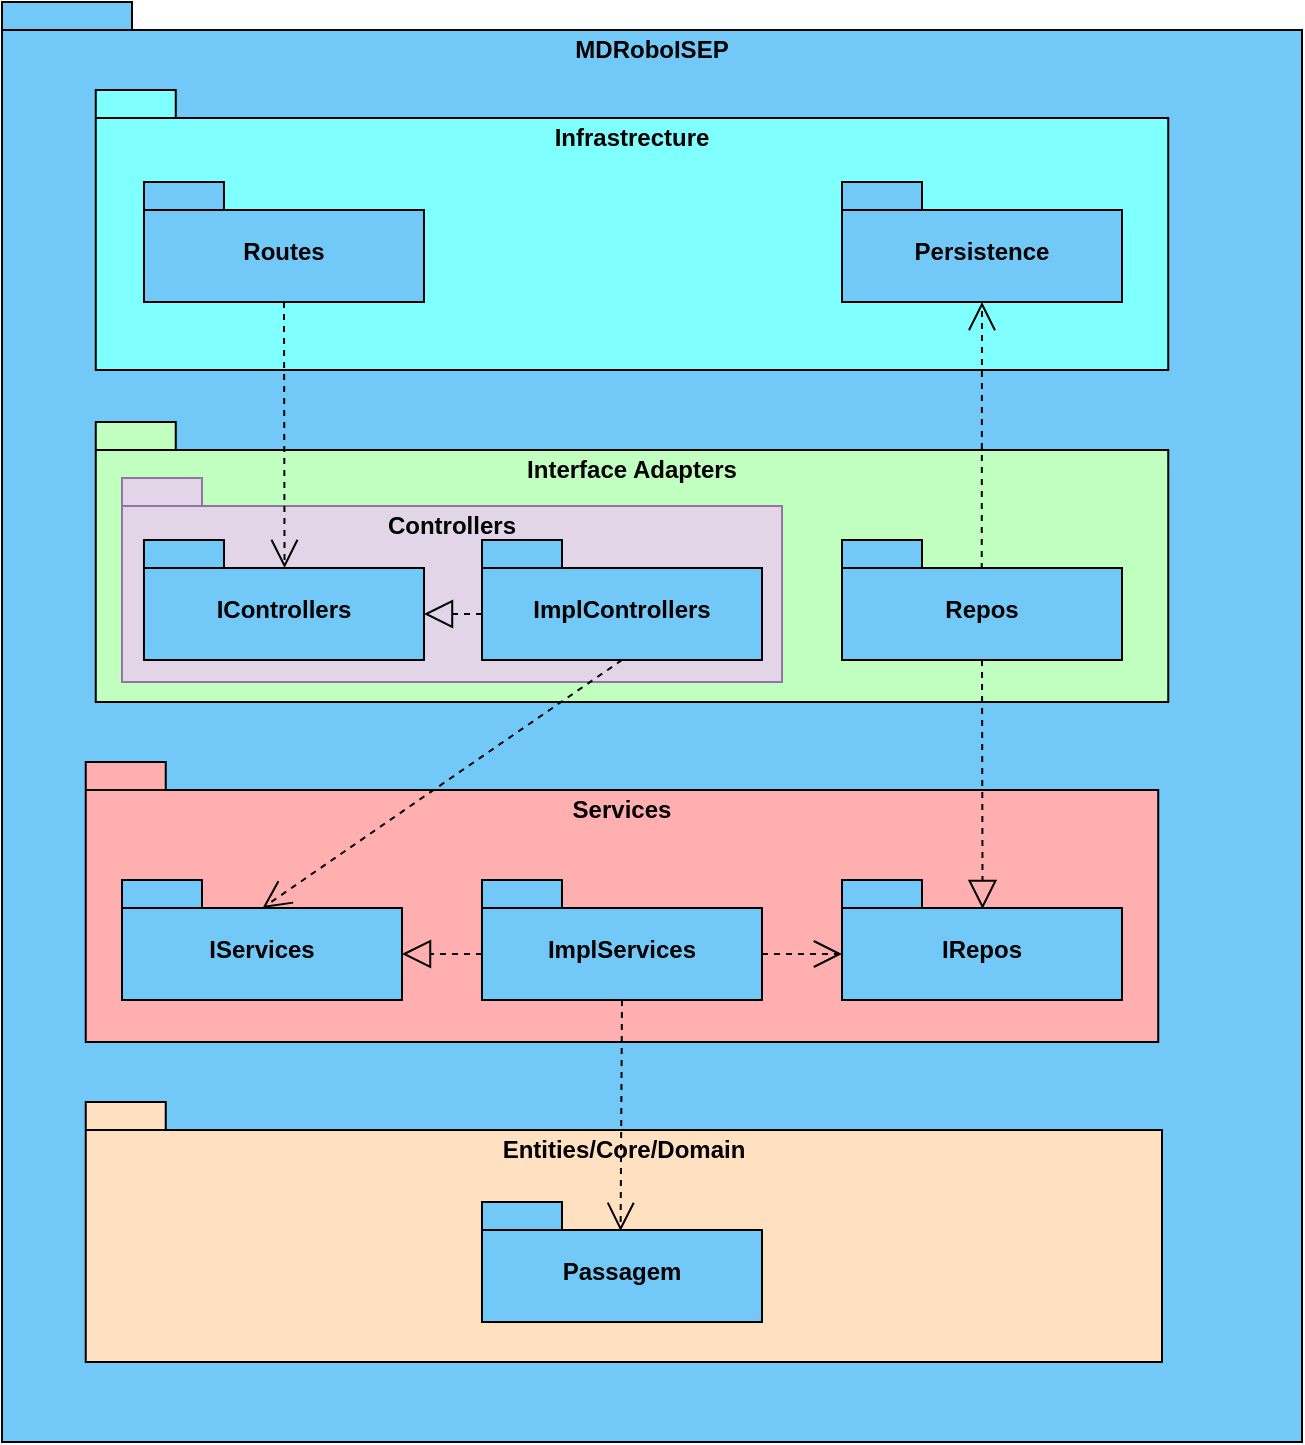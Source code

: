 <mxfile version="22.0.8" type="device">
  <diagram name="Page-1" id="wal5_c3ND8b7d6j-piyN">
    <mxGraphModel dx="910" dy="499" grid="1" gridSize="10" guides="1" tooltips="1" connect="1" arrows="1" fold="1" page="1" pageScale="1" pageWidth="850" pageHeight="1100" math="0" shadow="0">
      <root>
        <mxCell id="0" />
        <mxCell id="1" parent="0" />
        <mxCell id="V9Nev0gOwY_i4Ct8wgDr-2" value="MDRoboISEP" style="shape=folder;fontStyle=1;spacingTop=10;tabWidth=40;tabHeight=14;tabPosition=left;html=1;whiteSpace=wrap;verticalAlign=top;fillColor=#72C9F7;" parent="1" vertex="1">
          <mxGeometry x="90" y="120" width="650" height="720" as="geometry" />
        </mxCell>
        <mxCell id="V9Nev0gOwY_i4Ct8wgDr-3" value="Infrastrecture" style="shape=folder;fontStyle=1;spacingTop=10;tabWidth=40;tabHeight=14;tabPosition=left;html=1;whiteSpace=wrap;verticalAlign=top;fillColor=#80ffff;" parent="1" vertex="1">
          <mxGeometry x="136.88" y="164" width="536.25" height="140" as="geometry" />
        </mxCell>
        <mxCell id="V9Nev0gOwY_i4Ct8wgDr-4" value="Routes" style="shape=folder;fontStyle=1;spacingTop=10;tabWidth=40;tabHeight=14;tabPosition=left;html=1;whiteSpace=wrap;fillColor=#72C9F7;" parent="1" vertex="1">
          <mxGeometry x="160.99" y="210" width="140" height="60" as="geometry" />
        </mxCell>
        <mxCell id="V9Nev0gOwY_i4Ct8wgDr-5" value="Persistence" style="shape=folder;fontStyle=1;spacingTop=10;tabWidth=40;tabHeight=14;tabPosition=left;html=1;whiteSpace=wrap;fillColor=#72C9F7;" parent="1" vertex="1">
          <mxGeometry x="510" y="210" width="140" height="60" as="geometry" />
        </mxCell>
        <mxCell id="V9Nev0gOwY_i4Ct8wgDr-6" value="Interface Adapters" style="shape=folder;fontStyle=1;spacingTop=10;tabWidth=40;tabHeight=14;tabPosition=left;html=1;whiteSpace=wrap;verticalAlign=top;fillColor=#c0ffc0;" parent="1" vertex="1">
          <mxGeometry x="136.88" y="330" width="536.25" height="140" as="geometry" />
        </mxCell>
        <mxCell id="V9Nev0gOwY_i4Ct8wgDr-7" value="Controllers" style="shape=folder;fontStyle=1;spacingTop=10;tabWidth=40;tabHeight=14;tabPosition=left;html=1;whiteSpace=wrap;verticalAlign=top;fillColor=#e1d5e7;strokeColor=#9673a6;" parent="1" vertex="1">
          <mxGeometry x="150" y="358" width="330" height="102" as="geometry" />
        </mxCell>
        <mxCell id="V9Nev0gOwY_i4Ct8wgDr-8" value="Repos" style="shape=folder;fontStyle=1;spacingTop=10;tabWidth=40;tabHeight=14;tabPosition=left;html=1;whiteSpace=wrap;fillColor=#72C9F7;" parent="1" vertex="1">
          <mxGeometry x="510" y="389" width="140" height="60" as="geometry" />
        </mxCell>
        <mxCell id="V9Nev0gOwY_i4Ct8wgDr-9" value="IControllers" style="shape=folder;fontStyle=1;spacingTop=10;tabWidth=40;tabHeight=14;tabPosition=left;html=1;whiteSpace=wrap;fillColor=#72C9F7;" parent="1" vertex="1">
          <mxGeometry x="160.99" y="389" width="140" height="60" as="geometry" />
        </mxCell>
        <mxCell id="V9Nev0gOwY_i4Ct8wgDr-10" value="ImplControllers" style="shape=folder;fontStyle=1;spacingTop=10;tabWidth=40;tabHeight=14;tabPosition=left;html=1;whiteSpace=wrap;fillColor=#72C9F7;" parent="1" vertex="1">
          <mxGeometry x="330" y="389" width="140" height="60" as="geometry" />
        </mxCell>
        <mxCell id="V9Nev0gOwY_i4Ct8wgDr-11" value="Services" style="shape=folder;fontStyle=1;spacingTop=10;tabWidth=40;tabHeight=14;tabPosition=left;html=1;whiteSpace=wrap;verticalAlign=top;fillColor=#ffafaf;" parent="1" vertex="1">
          <mxGeometry x="131.87" y="500" width="536.25" height="140" as="geometry" />
        </mxCell>
        <mxCell id="V9Nev0gOwY_i4Ct8wgDr-13" value="IRepos" style="shape=folder;fontStyle=1;spacingTop=10;tabWidth=40;tabHeight=14;tabPosition=left;html=1;whiteSpace=wrap;fillColor=#72C9F7;" parent="1" vertex="1">
          <mxGeometry x="510" y="559" width="140" height="60" as="geometry" />
        </mxCell>
        <mxCell id="V9Nev0gOwY_i4Ct8wgDr-14" value="IServices" style="shape=folder;fontStyle=1;spacingTop=10;tabWidth=40;tabHeight=14;tabPosition=left;html=1;whiteSpace=wrap;fillColor=#72C9F7;" parent="1" vertex="1">
          <mxGeometry x="150" y="559" width="140" height="60" as="geometry" />
        </mxCell>
        <mxCell id="V9Nev0gOwY_i4Ct8wgDr-15" value="ImplServices" style="shape=folder;fontStyle=1;spacingTop=10;tabWidth=40;tabHeight=14;tabPosition=left;html=1;whiteSpace=wrap;fillColor=#72C9F7;" parent="1" vertex="1">
          <mxGeometry x="329.99" y="559" width="140" height="60" as="geometry" />
        </mxCell>
        <mxCell id="V9Nev0gOwY_i4Ct8wgDr-16" value="Entities/Core/Domain" style="shape=folder;fontStyle=1;spacingTop=10;tabWidth=40;tabHeight=14;tabPosition=left;html=1;whiteSpace=wrap;verticalAlign=top;fillColor=#ffe0c0;" parent="1" vertex="1">
          <mxGeometry x="131.87" y="670" width="538.13" height="130" as="geometry" />
        </mxCell>
        <mxCell id="V9Nev0gOwY_i4Ct8wgDr-18" value="Passagem" style="shape=folder;fontStyle=1;spacingTop=10;tabWidth=40;tabHeight=14;tabPosition=left;html=1;whiteSpace=wrap;fillColor=#72C9F7;" parent="1" vertex="1">
          <mxGeometry x="329.99" y="720" width="140" height="60" as="geometry" />
        </mxCell>
        <mxCell id="V9Nev0gOwY_i4Ct8wgDr-22" value="" style="endArrow=open;endSize=12;dashed=1;html=1;rounded=0;entryX=0.495;entryY=0.241;entryDx=0;entryDy=0;entryPerimeter=0;exitX=0.5;exitY=1;exitDx=0;exitDy=0;exitPerimeter=0;" parent="1" source="V9Nev0gOwY_i4Ct8wgDr-15" target="V9Nev0gOwY_i4Ct8wgDr-18" edge="1">
          <mxGeometry x="-0.046" y="43" width="160" relative="1" as="geometry">
            <mxPoint x="445" y="629" as="sourcePoint" />
            <mxPoint x="530" y="739" as="targetPoint" />
            <mxPoint as="offset" />
          </mxGeometry>
        </mxCell>
        <mxCell id="V9Nev0gOwY_i4Ct8wgDr-25" value="" style="endArrow=block;dashed=1;endFill=0;endSize=12;html=1;rounded=0;exitX=0;exitY=0;exitDx=0;exitDy=37;exitPerimeter=0;entryX=0;entryY=0;entryDx=140;entryDy=37;entryPerimeter=0;" parent="1" source="V9Nev0gOwY_i4Ct8wgDr-15" target="V9Nev0gOwY_i4Ct8wgDr-14" edge="1">
          <mxGeometry width="160" relative="1" as="geometry">
            <mxPoint x="350" y="570" as="sourcePoint" />
            <mxPoint x="510" y="570" as="targetPoint" />
          </mxGeometry>
        </mxCell>
        <mxCell id="V9Nev0gOwY_i4Ct8wgDr-26" value="" style="endArrow=open;endSize=12;dashed=1;html=1;rounded=0;exitX=0;exitY=0;exitDx=140;exitDy=37;exitPerimeter=0;entryX=0;entryY=0;entryDx=0;entryDy=37;entryPerimeter=0;" parent="1" source="V9Nev0gOwY_i4Ct8wgDr-15" target="V9Nev0gOwY_i4Ct8wgDr-13" edge="1">
          <mxGeometry width="160" relative="1" as="geometry">
            <mxPoint x="350" y="570" as="sourcePoint" />
            <mxPoint x="510" y="570" as="targetPoint" />
          </mxGeometry>
        </mxCell>
        <mxCell id="V9Nev0gOwY_i4Ct8wgDr-27" value="" style="endArrow=open;endSize=12;dashed=1;html=1;rounded=0;exitX=0.5;exitY=1;exitDx=0;exitDy=0;exitPerimeter=0;entryX=0.502;entryY=0.233;entryDx=0;entryDy=0;entryPerimeter=0;" parent="1" source="V9Nev0gOwY_i4Ct8wgDr-10" target="V9Nev0gOwY_i4Ct8wgDr-14" edge="1">
          <mxGeometry width="160" relative="1" as="geometry">
            <mxPoint x="480" y="606" as="sourcePoint" />
            <mxPoint x="520" y="606" as="targetPoint" />
          </mxGeometry>
        </mxCell>
        <mxCell id="V9Nev0gOwY_i4Ct8wgDr-28" value="" style="endArrow=block;dashed=1;endFill=0;endSize=12;html=1;rounded=0;exitX=0.5;exitY=1;exitDx=0;exitDy=0;exitPerimeter=0;entryX=0.502;entryY=0.241;entryDx=0;entryDy=0;entryPerimeter=0;" parent="1" source="V9Nev0gOwY_i4Ct8wgDr-8" target="V9Nev0gOwY_i4Ct8wgDr-13" edge="1">
          <mxGeometry width="160" relative="1" as="geometry">
            <mxPoint x="340" y="606" as="sourcePoint" />
            <mxPoint x="300" y="606" as="targetPoint" />
          </mxGeometry>
        </mxCell>
        <mxCell id="V9Nev0gOwY_i4Ct8wgDr-29" value="" style="endArrow=block;dashed=1;endFill=0;endSize=12;html=1;rounded=0;exitX=0;exitY=0;exitDx=0;exitDy=37;exitPerimeter=0;entryX=0;entryY=0;entryDx=140;entryDy=37;entryPerimeter=0;" parent="1" source="V9Nev0gOwY_i4Ct8wgDr-10" target="V9Nev0gOwY_i4Ct8wgDr-9" edge="1">
          <mxGeometry width="160" relative="1" as="geometry">
            <mxPoint x="340" y="606" as="sourcePoint" />
            <mxPoint x="300" y="606" as="targetPoint" />
          </mxGeometry>
        </mxCell>
        <mxCell id="V9Nev0gOwY_i4Ct8wgDr-30" value="" style="endArrow=open;endSize=12;dashed=1;html=1;rounded=0;exitX=0.5;exitY=1;exitDx=0;exitDy=0;exitPerimeter=0;entryX=0.502;entryY=0.233;entryDx=0;entryDy=0;entryPerimeter=0;" parent="1" source="V9Nev0gOwY_i4Ct8wgDr-4" target="V9Nev0gOwY_i4Ct8wgDr-9" edge="1">
          <mxGeometry width="160" relative="1" as="geometry">
            <mxPoint x="480" y="606" as="sourcePoint" />
            <mxPoint x="520" y="606" as="targetPoint" />
          </mxGeometry>
        </mxCell>
        <mxCell id="V9Nev0gOwY_i4Ct8wgDr-31" value="" style="endArrow=open;endSize=12;dashed=1;html=1;rounded=0;exitX=0.499;exitY=0.241;exitDx=0;exitDy=0;exitPerimeter=0;entryX=0.5;entryY=1;entryDx=0;entryDy=0;entryPerimeter=0;" parent="1" source="V9Nev0gOwY_i4Ct8wgDr-8" target="V9Nev0gOwY_i4Ct8wgDr-5" edge="1">
          <mxGeometry width="160" relative="1" as="geometry">
            <mxPoint x="241" y="280" as="sourcePoint" />
            <mxPoint x="241" y="413" as="targetPoint" />
          </mxGeometry>
        </mxCell>
      </root>
    </mxGraphModel>
  </diagram>
</mxfile>
